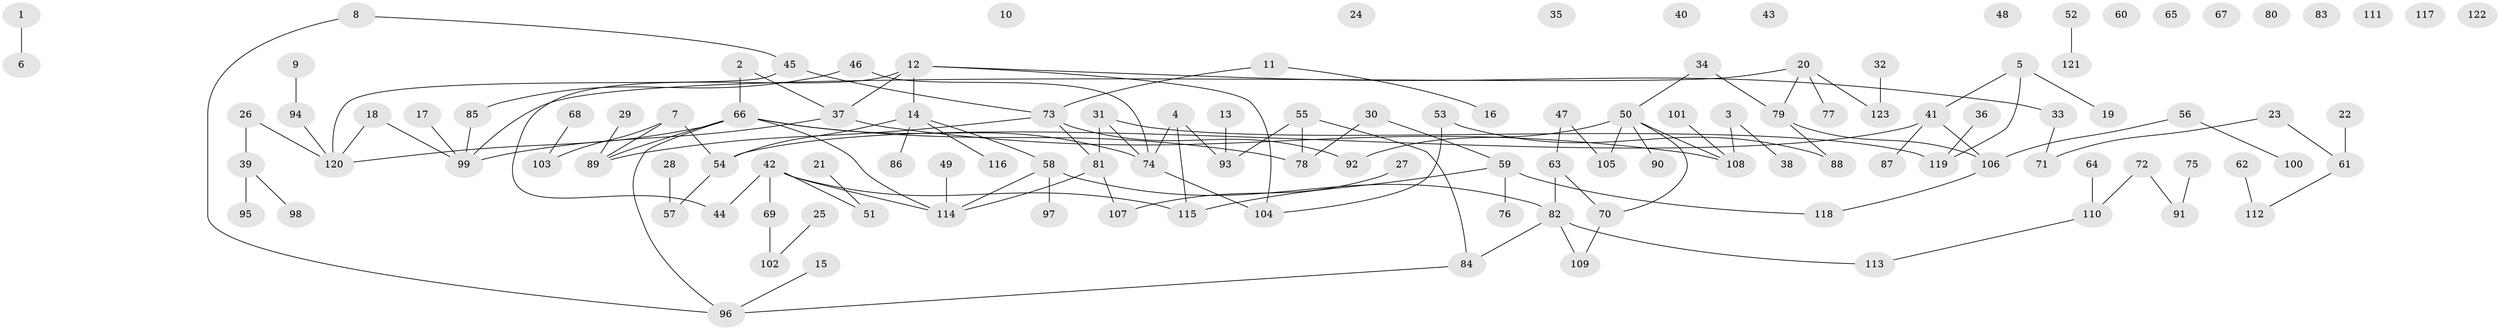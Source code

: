 // coarse degree distribution, {0: 0.1927710843373494, 4: 0.12048192771084337, 6: 0.024096385542168676, 5: 0.07228915662650602, 3: 0.0963855421686747, 1: 0.3253012048192771, 2: 0.13253012048192772, 7: 0.024096385542168676, 9: 0.012048192771084338}
// Generated by graph-tools (version 1.1) at 2025/23/03/03/25 07:23:24]
// undirected, 123 vertices, 130 edges
graph export_dot {
graph [start="1"]
  node [color=gray90,style=filled];
  1;
  2;
  3;
  4;
  5;
  6;
  7;
  8;
  9;
  10;
  11;
  12;
  13;
  14;
  15;
  16;
  17;
  18;
  19;
  20;
  21;
  22;
  23;
  24;
  25;
  26;
  27;
  28;
  29;
  30;
  31;
  32;
  33;
  34;
  35;
  36;
  37;
  38;
  39;
  40;
  41;
  42;
  43;
  44;
  45;
  46;
  47;
  48;
  49;
  50;
  51;
  52;
  53;
  54;
  55;
  56;
  57;
  58;
  59;
  60;
  61;
  62;
  63;
  64;
  65;
  66;
  67;
  68;
  69;
  70;
  71;
  72;
  73;
  74;
  75;
  76;
  77;
  78;
  79;
  80;
  81;
  82;
  83;
  84;
  85;
  86;
  87;
  88;
  89;
  90;
  91;
  92;
  93;
  94;
  95;
  96;
  97;
  98;
  99;
  100;
  101;
  102;
  103;
  104;
  105;
  106;
  107;
  108;
  109;
  110;
  111;
  112;
  113;
  114;
  115;
  116;
  117;
  118;
  119;
  120;
  121;
  122;
  123;
  1 -- 6;
  2 -- 37;
  2 -- 66;
  3 -- 38;
  3 -- 108;
  4 -- 74;
  4 -- 93;
  4 -- 115;
  5 -- 19;
  5 -- 41;
  5 -- 119;
  7 -- 54;
  7 -- 89;
  7 -- 103;
  8 -- 45;
  8 -- 96;
  9 -- 94;
  11 -- 16;
  11 -- 73;
  12 -- 14;
  12 -- 33;
  12 -- 37;
  12 -- 44;
  12 -- 104;
  13 -- 93;
  14 -- 54;
  14 -- 58;
  14 -- 86;
  14 -- 116;
  15 -- 96;
  17 -- 99;
  18 -- 99;
  18 -- 120;
  20 -- 77;
  20 -- 79;
  20 -- 99;
  20 -- 123;
  21 -- 51;
  22 -- 61;
  23 -- 61;
  23 -- 71;
  25 -- 102;
  26 -- 39;
  26 -- 120;
  27 -- 107;
  28 -- 57;
  29 -- 89;
  30 -- 59;
  30 -- 78;
  31 -- 74;
  31 -- 81;
  31 -- 119;
  32 -- 123;
  33 -- 71;
  34 -- 50;
  34 -- 79;
  36 -- 119;
  37 -- 99;
  37 -- 108;
  39 -- 95;
  39 -- 98;
  41 -- 54;
  41 -- 87;
  41 -- 106;
  42 -- 44;
  42 -- 51;
  42 -- 69;
  42 -- 114;
  42 -- 115;
  45 -- 73;
  45 -- 120;
  46 -- 74;
  46 -- 85;
  47 -- 63;
  47 -- 105;
  49 -- 114;
  50 -- 70;
  50 -- 90;
  50 -- 92;
  50 -- 105;
  50 -- 108;
  52 -- 121;
  53 -- 88;
  53 -- 104;
  54 -- 57;
  55 -- 78;
  55 -- 84;
  55 -- 93;
  56 -- 100;
  56 -- 106;
  58 -- 82;
  58 -- 97;
  58 -- 114;
  59 -- 76;
  59 -- 115;
  59 -- 118;
  61 -- 112;
  62 -- 112;
  63 -- 70;
  63 -- 82;
  64 -- 110;
  66 -- 74;
  66 -- 78;
  66 -- 89;
  66 -- 96;
  66 -- 114;
  66 -- 120;
  68 -- 103;
  69 -- 102;
  70 -- 109;
  72 -- 91;
  72 -- 110;
  73 -- 81;
  73 -- 89;
  73 -- 92;
  74 -- 104;
  75 -- 91;
  79 -- 88;
  79 -- 106;
  81 -- 107;
  81 -- 114;
  82 -- 84;
  82 -- 109;
  82 -- 113;
  84 -- 96;
  85 -- 99;
  94 -- 120;
  101 -- 108;
  106 -- 118;
  110 -- 113;
}
